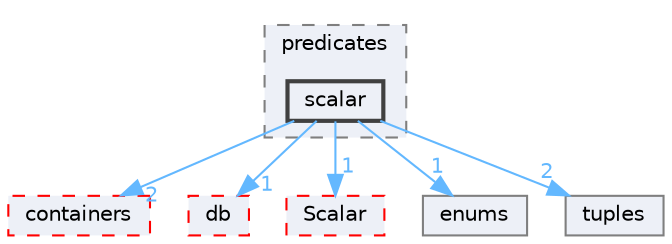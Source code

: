digraph "src/OpenFOAM/primitives/predicates/scalar"
{
 // LATEX_PDF_SIZE
  bgcolor="transparent";
  edge [fontname=Helvetica,fontsize=10,labelfontname=Helvetica,labelfontsize=10];
  node [fontname=Helvetica,fontsize=10,shape=box,height=0.2,width=0.4];
  compound=true
  subgraph clusterdir_c5310d42e60bc2d86d8ccd69cfb60245 {
    graph [ bgcolor="#edf0f7", pencolor="grey50", label="predicates", fontname=Helvetica,fontsize=10 style="filled,dashed", URL="dir_c5310d42e60bc2d86d8ccd69cfb60245.html",tooltip=""]
  dir_8eae953ead7747a2f2ada6b5c9636ee6 [label="scalar", fillcolor="#edf0f7", color="grey25", style="filled,bold", URL="dir_8eae953ead7747a2f2ada6b5c9636ee6.html",tooltip=""];
  }
  dir_19d0872053bde092be81d7fe3f56cbf7 [label="containers", fillcolor="#edf0f7", color="red", style="filled,dashed", URL="dir_19d0872053bde092be81d7fe3f56cbf7.html",tooltip=""];
  dir_63c634f7a7cfd679ac26c67fb30fc32f [label="db", fillcolor="#edf0f7", color="red", style="filled,dashed", URL="dir_63c634f7a7cfd679ac26c67fb30fc32f.html",tooltip=""];
  dir_b4f4914e791ff496381862f16be45bae [label="Scalar", fillcolor="#edf0f7", color="red", style="filled,dashed", URL="dir_b4f4914e791ff496381862f16be45bae.html",tooltip=""];
  dir_b997e59254caaf3bad833df621f73e31 [label="enums", fillcolor="#edf0f7", color="grey50", style="filled", URL="dir_b997e59254caaf3bad833df621f73e31.html",tooltip=""];
  dir_bc21ceecb5bf9a0a7b119276ea79895b [label="tuples", fillcolor="#edf0f7", color="grey50", style="filled", URL="dir_bc21ceecb5bf9a0a7b119276ea79895b.html",tooltip=""];
  dir_8eae953ead7747a2f2ada6b5c9636ee6->dir_19d0872053bde092be81d7fe3f56cbf7 [headlabel="2", labeldistance=1.5 headhref="dir_003414_000669.html" href="dir_003414_000669.html" color="steelblue1" fontcolor="steelblue1"];
  dir_8eae953ead7747a2f2ada6b5c9636ee6->dir_63c634f7a7cfd679ac26c67fb30fc32f [headlabel="1", labeldistance=1.5 headhref="dir_003414_000817.html" href="dir_003414_000817.html" color="steelblue1" fontcolor="steelblue1"];
  dir_8eae953ead7747a2f2ada6b5c9636ee6->dir_b4f4914e791ff496381862f16be45bae [headlabel="1", labeldistance=1.5 headhref="dir_003414_003415.html" href="dir_003414_003415.html" color="steelblue1" fontcolor="steelblue1"];
  dir_8eae953ead7747a2f2ada6b5c9636ee6->dir_b997e59254caaf3bad833df621f73e31 [headlabel="1", labeldistance=1.5 headhref="dir_003414_001168.html" href="dir_003414_001168.html" color="steelblue1" fontcolor="steelblue1"];
  dir_8eae953ead7747a2f2ada6b5c9636ee6->dir_bc21ceecb5bf9a0a7b119276ea79895b [headlabel="2", labeldistance=1.5 headhref="dir_003414_004133.html" href="dir_003414_004133.html" color="steelblue1" fontcolor="steelblue1"];
}
